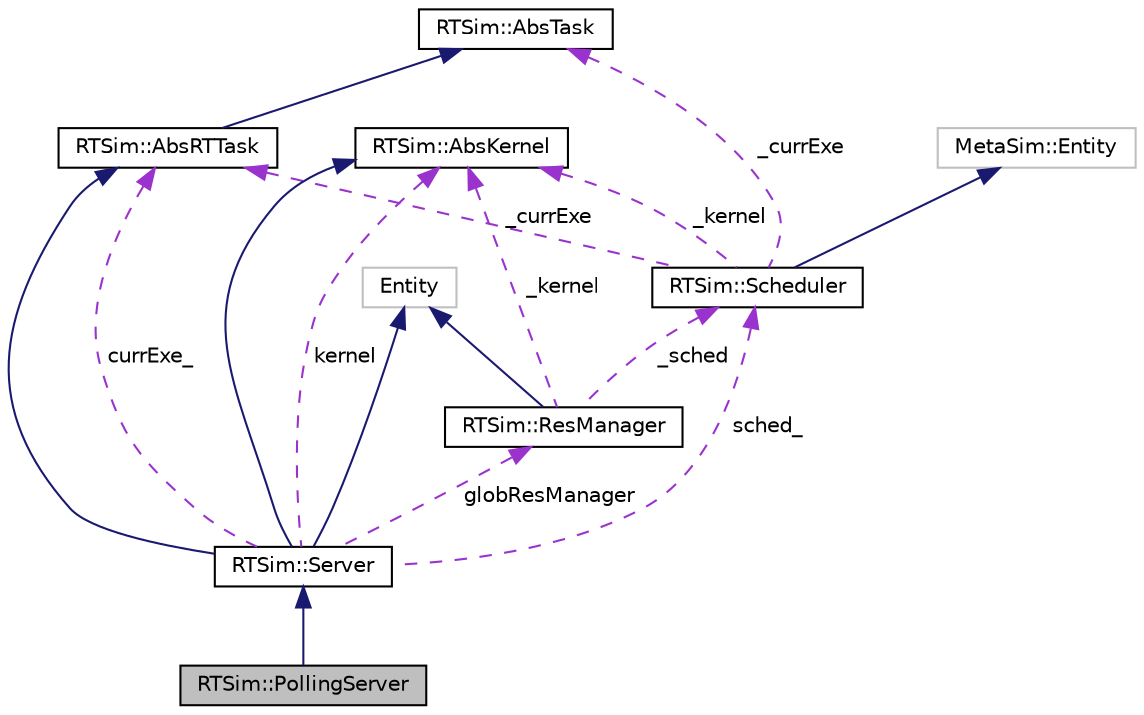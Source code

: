 digraph "RTSim::PollingServer"
{
  edge [fontname="Helvetica",fontsize="10",labelfontname="Helvetica",labelfontsize="10"];
  node [fontname="Helvetica",fontsize="10",shape=record];
  Node1 [label="RTSim::PollingServer",height=0.2,width=0.4,color="black", fillcolor="grey75", style="filled", fontcolor="black"];
  Node2 -> Node1 [dir="back",color="midnightblue",fontsize="10",style="solid",fontname="Helvetica"];
  Node2 [label="RTSim::Server",height=0.2,width=0.4,color="black", fillcolor="white", style="filled",URL="$d4/de1/classRTSim_1_1Server.html"];
  Node3 -> Node2 [dir="back",color="midnightblue",fontsize="10",style="solid",fontname="Helvetica"];
  Node3 [label="RTSim::AbsRTTask",height=0.2,width=0.4,color="black", fillcolor="white", style="filled",URL="$d3/d04/classRTSim_1_1AbsRTTask.html"];
  Node4 -> Node3 [dir="back",color="midnightblue",fontsize="10",style="solid",fontname="Helvetica"];
  Node4 [label="RTSim::AbsTask",height=0.2,width=0.4,color="black", fillcolor="white", style="filled",URL="$de/d5f/classRTSim_1_1AbsTask.html"];
  Node5 -> Node2 [dir="back",color="midnightblue",fontsize="10",style="solid",fontname="Helvetica"];
  Node5 [label="RTSim::AbsKernel",height=0.2,width=0.4,color="black", fillcolor="white", style="filled",URL="$de/d7f/classRTSim_1_1AbsKernel.html"];
  Node6 -> Node2 [dir="back",color="midnightblue",fontsize="10",style="solid",fontname="Helvetica"];
  Node6 [label="Entity",height=0.2,width=0.4,color="grey75", fillcolor="white", style="filled"];
  Node7 -> Node2 [dir="back",color="darkorchid3",fontsize="10",style="dashed",label=" globResManager" ,fontname="Helvetica"];
  Node7 [label="RTSim::ResManager",height=0.2,width=0.4,color="black", fillcolor="white", style="filled",URL="$dc/d36/classRTSim_1_1ResManager.html"];
  Node6 -> Node7 [dir="back",color="midnightblue",fontsize="10",style="solid",fontname="Helvetica"];
  Node5 -> Node7 [dir="back",color="darkorchid3",fontsize="10",style="dashed",label=" _kernel" ,fontname="Helvetica"];
  Node8 -> Node7 [dir="back",color="darkorchid3",fontsize="10",style="dashed",label=" _sched" ,fontname="Helvetica"];
  Node8 [label="RTSim::Scheduler",height=0.2,width=0.4,color="black", fillcolor="white", style="filled",URL="$d6/d9d/classRTSim_1_1Scheduler.html"];
  Node9 -> Node8 [dir="back",color="midnightblue",fontsize="10",style="solid",fontname="Helvetica"];
  Node9 [label="MetaSim::Entity",height=0.2,width=0.4,color="grey75", fillcolor="white", style="filled"];
  Node4 -> Node8 [dir="back",color="darkorchid3",fontsize="10",style="dashed",label=" _currExe" ,fontname="Helvetica"];
  Node3 -> Node8 [dir="back",color="darkorchid3",fontsize="10",style="dashed",label=" _currExe" ,fontname="Helvetica"];
  Node5 -> Node8 [dir="back",color="darkorchid3",fontsize="10",style="dashed",label=" _kernel" ,fontname="Helvetica"];
  Node3 -> Node2 [dir="back",color="darkorchid3",fontsize="10",style="dashed",label=" currExe_" ,fontname="Helvetica"];
  Node5 -> Node2 [dir="back",color="darkorchid3",fontsize="10",style="dashed",label=" kernel" ,fontname="Helvetica"];
  Node8 -> Node2 [dir="back",color="darkorchid3",fontsize="10",style="dashed",label=" sched_" ,fontname="Helvetica"];
}
